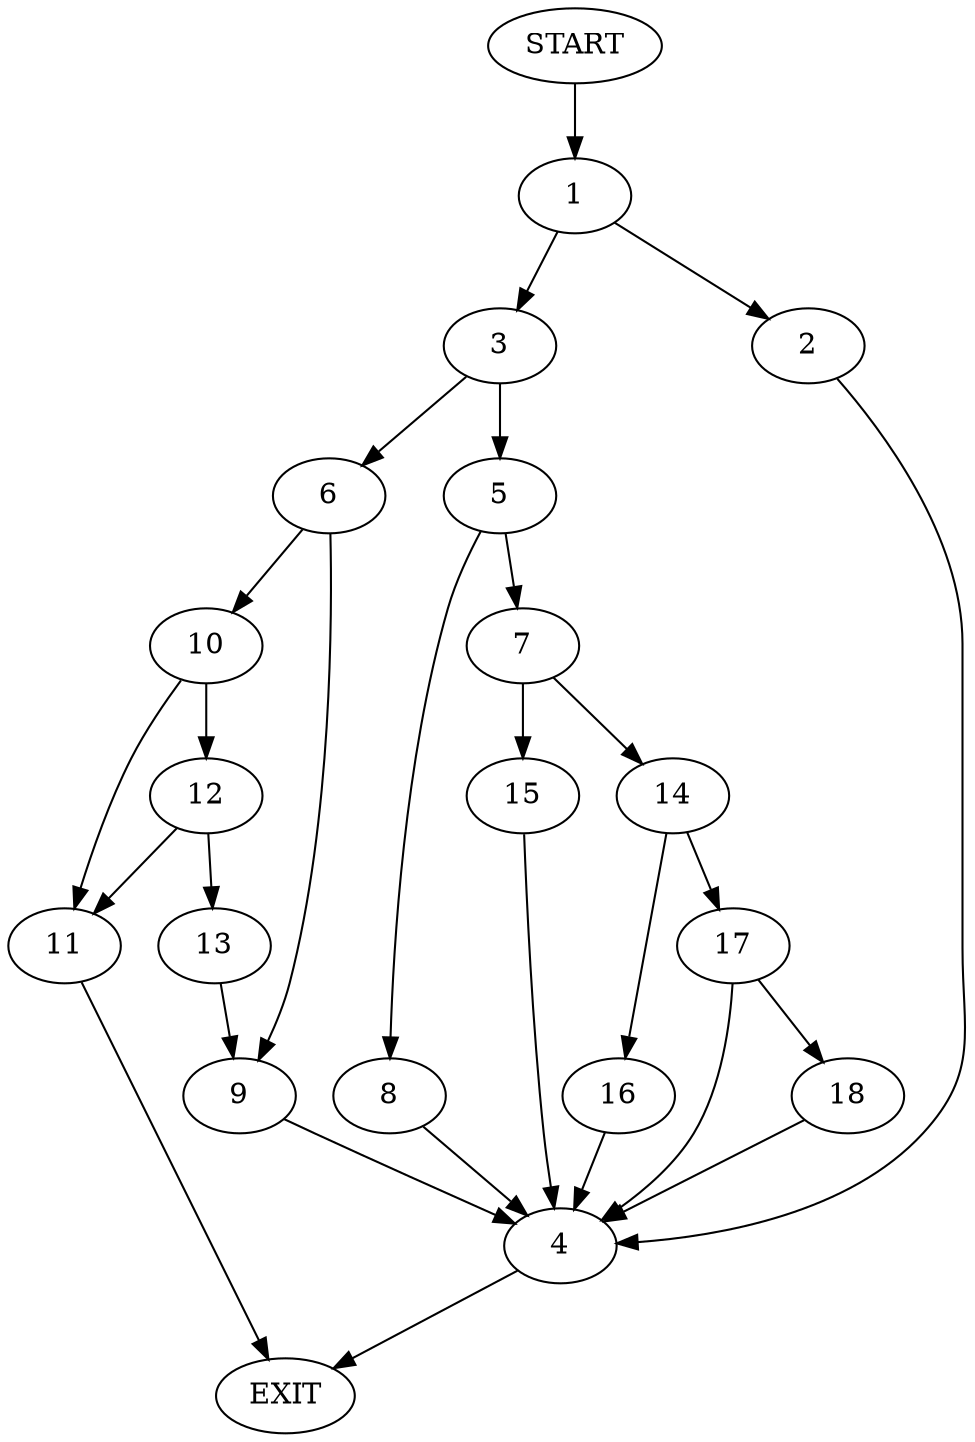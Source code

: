 digraph {
0 [label="START"]
19 [label="EXIT"]
0 -> 1
1 -> 2
1 -> 3
2 -> 4
3 -> 5
3 -> 6
4 -> 19
5 -> 7
5 -> 8
6 -> 9
6 -> 10
9 -> 4
10 -> 11
10 -> 12
12 -> 11
12 -> 13
11 -> 19
13 -> 9
7 -> 14
7 -> 15
8 -> 4
15 -> 4
14 -> 16
14 -> 17
16 -> 4
17 -> 4
17 -> 18
18 -> 4
}
